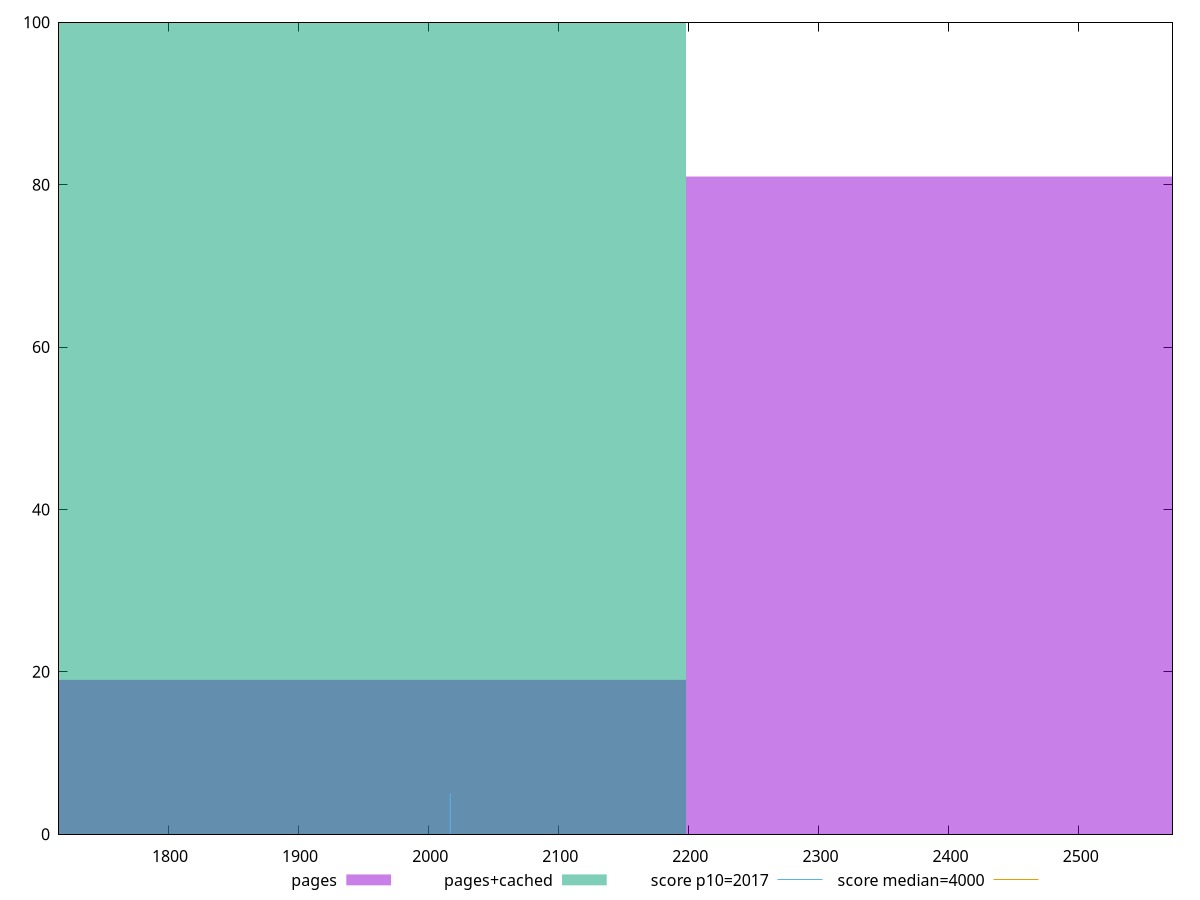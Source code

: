 reset

$pages <<EOF
1953.9460585362706 19
2442.4325731703384 81
EOF

$pagesCached <<EOF
1953.9460585362706 100
EOF

set key outside below
set boxwidth 488.48651463406765
set xrange [1716.1960000000008:2572.1599999999935]
set yrange [0:100]
set style fill transparent solid 0.5 noborder

set parametric
set terminal svg size 640, 500 enhanced background rgb 'white'
set output "report_00007_2020-12-11T15:55:29.892Z/mainthread-work-breakdown/comparison/histogram/1_vs_2.svg"

plot $pages title "pages" with boxes, \
     $pagesCached title "pages+cached" with boxes, \
     2017,t title "score p10=2017", \
     4000,t title "score median=4000"

reset
